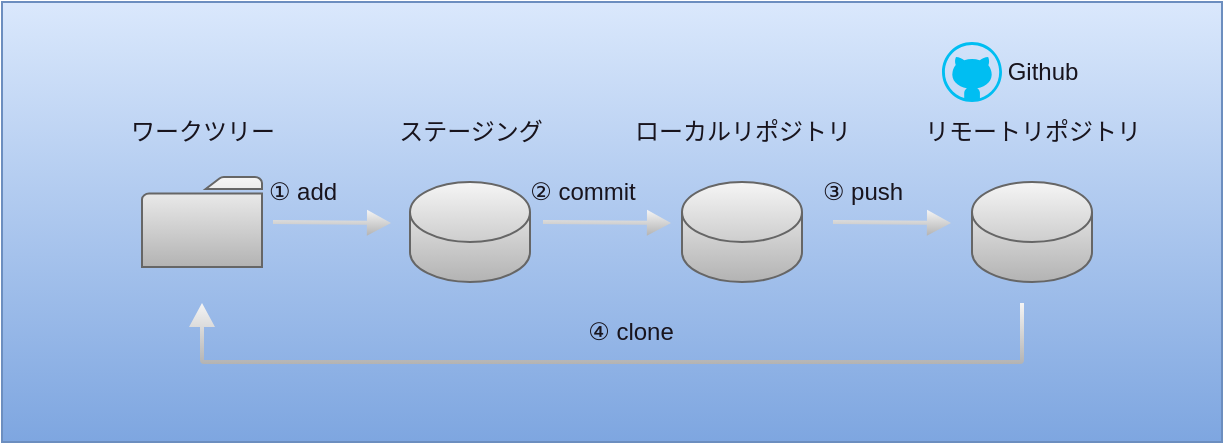 <mxfile>
    <diagram id="Heprj9tL5eO4QAdMiAxu" name="ページ1">
        <mxGraphModel dx="767" dy="346" grid="1" gridSize="10" guides="1" tooltips="1" connect="1" arrows="1" fold="1" page="1" pageScale="1" pageWidth="827" pageHeight="1169" math="0" shadow="0">
            <root>
                <mxCell id="0"/>
                <mxCell id="1" parent="0"/>
                <mxCell id="54" value="" style="rounded=0;whiteSpace=wrap;html=1;fillColor=#dae8fc;strokeColor=#6c8ebf;gradientColor=#7ea6e0;" vertex="1" parent="1">
                    <mxGeometry x="150" y="80" width="610" height="220" as="geometry"/>
                </mxCell>
                <mxCell id="2" value="" style="sketch=0;pointerEvents=1;shadow=0;dashed=0;html=1;strokeColor=#666666;fillColor=#f5f5f5;labelPosition=center;verticalLabelPosition=bottom;verticalAlign=top;outlineConnect=0;align=center;shape=mxgraph.office.concepts.folder;gradientColor=#b3b3b3;" parent="1" vertex="1">
                    <mxGeometry x="220" y="167.5" width="60" height="45" as="geometry"/>
                </mxCell>
                <mxCell id="3" value="ワークツリー" style="text;html=1;align=center;verticalAlign=middle;resizable=0;points=[];autosize=1;fontColor=#18141D;" parent="1" vertex="1">
                    <mxGeometry x="200" y="130" width="100" height="30" as="geometry"/>
                </mxCell>
                <mxCell id="6" value="" style="shape=cylinder3;whiteSpace=wrap;html=1;boundedLbl=1;backgroundOutline=1;size=15;fillColor=#f5f5f5;gradientColor=#b3b3b3;strokeColor=#666666;" parent="1" vertex="1">
                    <mxGeometry x="354" y="170" width="60" height="50" as="geometry"/>
                </mxCell>
                <mxCell id="7" value="ステージング" style="text;html=1;align=center;verticalAlign=middle;resizable=0;points=[];autosize=1;fontColor=#18141D;" parent="1" vertex="1">
                    <mxGeometry x="334" y="130" width="100" height="30" as="geometry"/>
                </mxCell>
                <mxCell id="8" value="ローカルリポジトリ" style="text;html=1;align=center;verticalAlign=middle;resizable=0;points=[];autosize=1;fontColor=#18141D;" parent="1" vertex="1">
                    <mxGeometry x="455" y="130" width="130" height="30" as="geometry"/>
                </mxCell>
                <mxCell id="9" value="" style="shape=cylinder3;whiteSpace=wrap;html=1;boundedLbl=1;backgroundOutline=1;size=15;fillColor=#f5f5f5;gradientColor=#b3b3b3;strokeColor=#666666;" parent="1" vertex="1">
                    <mxGeometry x="490" y="170" width="60" height="50" as="geometry"/>
                </mxCell>
                <mxCell id="10" value="" style="shape=cylinder3;whiteSpace=wrap;html=1;boundedLbl=1;backgroundOutline=1;size=15;fillColor=#f5f5f5;gradientColor=#b3b3b3;strokeColor=#666666;" parent="1" vertex="1">
                    <mxGeometry x="635" y="170" width="60" height="50" as="geometry"/>
                </mxCell>
                <mxCell id="24" value="① add" style="text;html=1;align=center;verticalAlign=middle;resizable=0;points=[];autosize=1;fontColor=#18141D;" parent="1" vertex="1">
                    <mxGeometry x="270" y="160" width="60" height="30" as="geometry"/>
                </mxCell>
                <mxCell id="28" value="" style="edgeStyle=none;orthogonalLoop=1;jettySize=auto;html=1;shape=flexArrow;rounded=1;startSize=8;endSize=3.68;strokeColor=none;endWidth=10;width=2;fillColor=#f5f5f5;gradientColor=#b3b3b3;" parent="1" edge="1">
                    <mxGeometry width="100" relative="1" as="geometry">
                        <mxPoint x="285" y="190" as="sourcePoint"/>
                        <mxPoint x="345" y="190.5" as="targetPoint"/>
                        <Array as="points"/>
                    </mxGeometry>
                </mxCell>
                <mxCell id="29" value="" style="edgeStyle=none;orthogonalLoop=1;jettySize=auto;html=1;shape=flexArrow;rounded=1;startSize=8;endSize=3.68;strokeColor=none;endWidth=10;width=2;fillColor=#f5f5f5;startArrow=none;gradientColor=#b3b3b3;" parent="1" edge="1">
                    <mxGeometry width="100" relative="1" as="geometry">
                        <mxPoint x="420" y="190" as="sourcePoint"/>
                        <mxPoint x="485" y="190.5" as="targetPoint"/>
                        <Array as="points"/>
                    </mxGeometry>
                </mxCell>
                <mxCell id="22" value="Github" style="text;html=1;align=center;verticalAlign=middle;resizable=0;points=[];autosize=1;strokeColor=none;fillColor=none;fontColor=#18141D;" parent="1" vertex="1">
                    <mxGeometry x="640" y="100" width="60" height="30" as="geometry"/>
                </mxCell>
                <mxCell id="21" value="" style="verticalLabelPosition=bottom;html=1;verticalAlign=top;align=center;strokeColor=none;fillColor=#00BEF2;shape=mxgraph.azure.github_code;pointerEvents=1;" parent="1" vertex="1">
                    <mxGeometry x="620" y="100" width="30" height="30" as="geometry"/>
                </mxCell>
                <mxCell id="39" value="リモートリポジトリ" style="text;html=1;align=center;verticalAlign=middle;resizable=0;points=[];autosize=1;fontColor=#18141D;" parent="1" vertex="1">
                    <mxGeometry x="600" y="130" width="130" height="30" as="geometry"/>
                </mxCell>
                <mxCell id="48" value="" style="edgeStyle=none;orthogonalLoop=1;jettySize=auto;html=1;shape=flexArrow;rounded=1;startSize=8;endSize=3.68;strokeColor=none;endWidth=10;width=2;fillColor=#f5f5f5;gradientColor=#b3b3b3;" parent="1" edge="1">
                    <mxGeometry width="100" relative="1" as="geometry">
                        <mxPoint x="565" y="190" as="sourcePoint"/>
                        <mxPoint x="625" y="190.5" as="targetPoint"/>
                        <Array as="points"/>
                    </mxGeometry>
                </mxCell>
                <mxCell id="49" value="③ push" style="text;html=1;align=center;verticalAlign=middle;resizable=0;points=[];autosize=1;fontColor=#18141D;" parent="1" vertex="1">
                    <mxGeometry x="550" y="160" width="60" height="30" as="geometry"/>
                </mxCell>
                <mxCell id="30" value="② commit" style="text;html=1;align=center;verticalAlign=middle;resizable=0;points=[];autosize=1;fontColor=#18141D;" parent="1" vertex="1">
                    <mxGeometry x="400" y="160" width="80" height="30" as="geometry"/>
                </mxCell>
                <mxCell id="51" value="" style="edgeStyle=none;orthogonalLoop=1;jettySize=auto;html=1;shape=flexArrow;rounded=1;startSize=8;endSize=3.68;strokeColor=none;endWidth=10;width=2;fillColor=#f5f5f5;gradientColor=#b3b3b3;" parent="1" edge="1">
                    <mxGeometry width="100" relative="1" as="geometry">
                        <mxPoint x="660" y="230" as="sourcePoint"/>
                        <mxPoint x="250" y="230" as="targetPoint"/>
                        <Array as="points">
                            <mxPoint x="660" y="260"/>
                            <mxPoint x="460" y="260"/>
                            <mxPoint x="250" y="260"/>
                        </Array>
                    </mxGeometry>
                </mxCell>
                <mxCell id="52" value="④ clone" style="text;html=1;align=center;verticalAlign=middle;resizable=0;points=[];autosize=1;fontColor=#18141D;" parent="1" vertex="1">
                    <mxGeometry x="429" y="230" width="70" height="30" as="geometry"/>
                </mxCell>
            </root>
        </mxGraphModel>
    </diagram>
</mxfile>